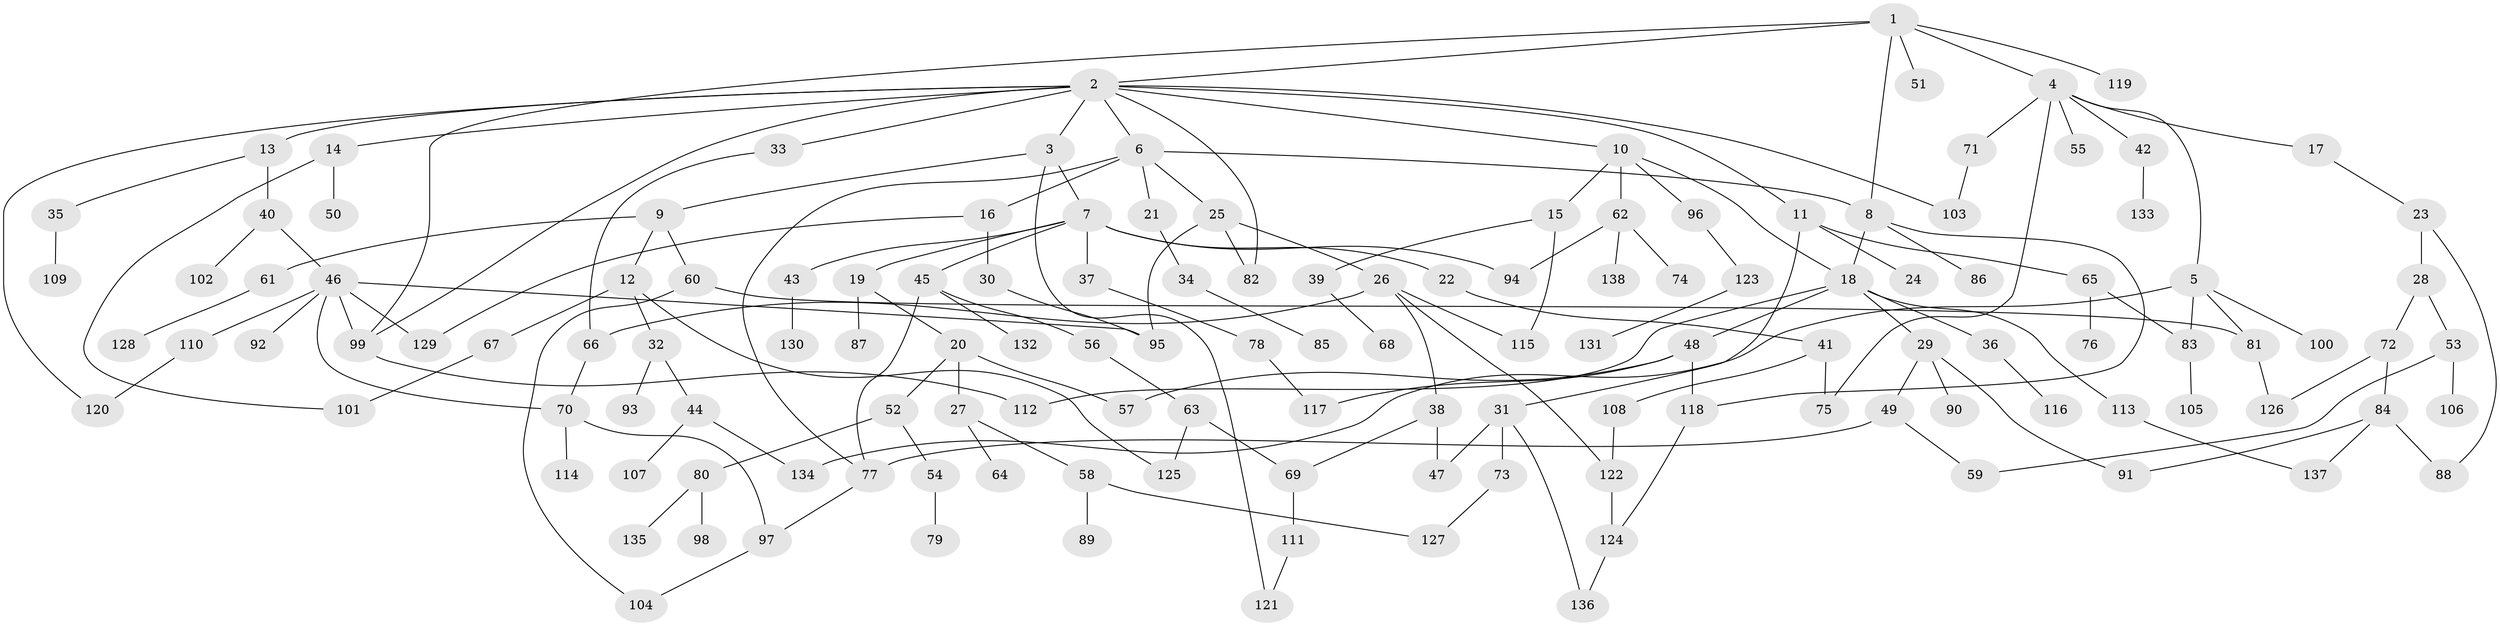 // coarse degree distribution, {4: 0.13541666666666666, 13: 0.010416666666666666, 6: 0.03125, 7: 0.03125, 8: 0.010416666666666666, 9: 0.010416666666666666, 5: 0.010416666666666666, 2: 0.3645833333333333, 3: 0.17708333333333334, 1: 0.21875}
// Generated by graph-tools (version 1.1) at 2025/23/03/03/25 07:23:34]
// undirected, 138 vertices, 177 edges
graph export_dot {
graph [start="1"]
  node [color=gray90,style=filled];
  1;
  2;
  3;
  4;
  5;
  6;
  7;
  8;
  9;
  10;
  11;
  12;
  13;
  14;
  15;
  16;
  17;
  18;
  19;
  20;
  21;
  22;
  23;
  24;
  25;
  26;
  27;
  28;
  29;
  30;
  31;
  32;
  33;
  34;
  35;
  36;
  37;
  38;
  39;
  40;
  41;
  42;
  43;
  44;
  45;
  46;
  47;
  48;
  49;
  50;
  51;
  52;
  53;
  54;
  55;
  56;
  57;
  58;
  59;
  60;
  61;
  62;
  63;
  64;
  65;
  66;
  67;
  68;
  69;
  70;
  71;
  72;
  73;
  74;
  75;
  76;
  77;
  78;
  79;
  80;
  81;
  82;
  83;
  84;
  85;
  86;
  87;
  88;
  89;
  90;
  91;
  92;
  93;
  94;
  95;
  96;
  97;
  98;
  99;
  100;
  101;
  102;
  103;
  104;
  105;
  106;
  107;
  108;
  109;
  110;
  111;
  112;
  113;
  114;
  115;
  116;
  117;
  118;
  119;
  120;
  121;
  122;
  123;
  124;
  125;
  126;
  127;
  128;
  129;
  130;
  131;
  132;
  133;
  134;
  135;
  136;
  137;
  138;
  1 -- 2;
  1 -- 4;
  1 -- 51;
  1 -- 119;
  1 -- 8;
  1 -- 99;
  2 -- 3;
  2 -- 6;
  2 -- 10;
  2 -- 11;
  2 -- 13;
  2 -- 14;
  2 -- 33;
  2 -- 103;
  2 -- 120;
  2 -- 82;
  2 -- 99;
  3 -- 7;
  3 -- 9;
  3 -- 121;
  4 -- 5;
  4 -- 17;
  4 -- 42;
  4 -- 55;
  4 -- 71;
  4 -- 75;
  5 -- 83;
  5 -- 100;
  5 -- 134;
  5 -- 81;
  6 -- 8;
  6 -- 16;
  6 -- 21;
  6 -- 25;
  6 -- 77;
  7 -- 19;
  7 -- 22;
  7 -- 37;
  7 -- 43;
  7 -- 45;
  7 -- 94;
  8 -- 86;
  8 -- 18;
  8 -- 118;
  9 -- 12;
  9 -- 60;
  9 -- 61;
  10 -- 15;
  10 -- 18;
  10 -- 62;
  10 -- 96;
  11 -- 24;
  11 -- 31;
  11 -- 65;
  12 -- 32;
  12 -- 67;
  12 -- 125;
  13 -- 35;
  13 -- 40;
  14 -- 50;
  14 -- 101;
  15 -- 39;
  15 -- 115;
  16 -- 30;
  16 -- 129;
  17 -- 23;
  18 -- 29;
  18 -- 36;
  18 -- 48;
  18 -- 113;
  18 -- 112;
  19 -- 20;
  19 -- 87;
  20 -- 27;
  20 -- 52;
  20 -- 57;
  21 -- 34;
  22 -- 41;
  23 -- 28;
  23 -- 88;
  25 -- 26;
  25 -- 82;
  25 -- 95;
  26 -- 38;
  26 -- 66;
  26 -- 115;
  26 -- 122;
  27 -- 58;
  27 -- 64;
  28 -- 53;
  28 -- 72;
  29 -- 49;
  29 -- 90;
  29 -- 91;
  30 -- 95;
  31 -- 73;
  31 -- 136;
  31 -- 47;
  32 -- 44;
  32 -- 93;
  33 -- 66;
  34 -- 85;
  35 -- 109;
  36 -- 116;
  37 -- 78;
  38 -- 47;
  38 -- 69;
  39 -- 68;
  40 -- 46;
  40 -- 102;
  41 -- 108;
  41 -- 75;
  42 -- 133;
  43 -- 130;
  44 -- 107;
  44 -- 134;
  45 -- 56;
  45 -- 132;
  45 -- 77;
  46 -- 92;
  46 -- 99;
  46 -- 110;
  46 -- 129;
  46 -- 70;
  46 -- 95;
  48 -- 117;
  48 -- 118;
  48 -- 57;
  49 -- 77;
  49 -- 59;
  52 -- 54;
  52 -- 80;
  53 -- 59;
  53 -- 106;
  54 -- 79;
  56 -- 63;
  58 -- 89;
  58 -- 127;
  60 -- 81;
  60 -- 104;
  61 -- 128;
  62 -- 74;
  62 -- 138;
  62 -- 94;
  63 -- 69;
  63 -- 125;
  65 -- 76;
  65 -- 83;
  66 -- 70;
  67 -- 101;
  69 -- 111;
  70 -- 97;
  70 -- 114;
  71 -- 103;
  72 -- 84;
  72 -- 126;
  73 -- 127;
  77 -- 97;
  78 -- 117;
  80 -- 98;
  80 -- 135;
  81 -- 126;
  83 -- 105;
  84 -- 88;
  84 -- 91;
  84 -- 137;
  96 -- 123;
  97 -- 104;
  99 -- 112;
  108 -- 122;
  110 -- 120;
  111 -- 121;
  113 -- 137;
  118 -- 124;
  122 -- 124;
  123 -- 131;
  124 -- 136;
}
